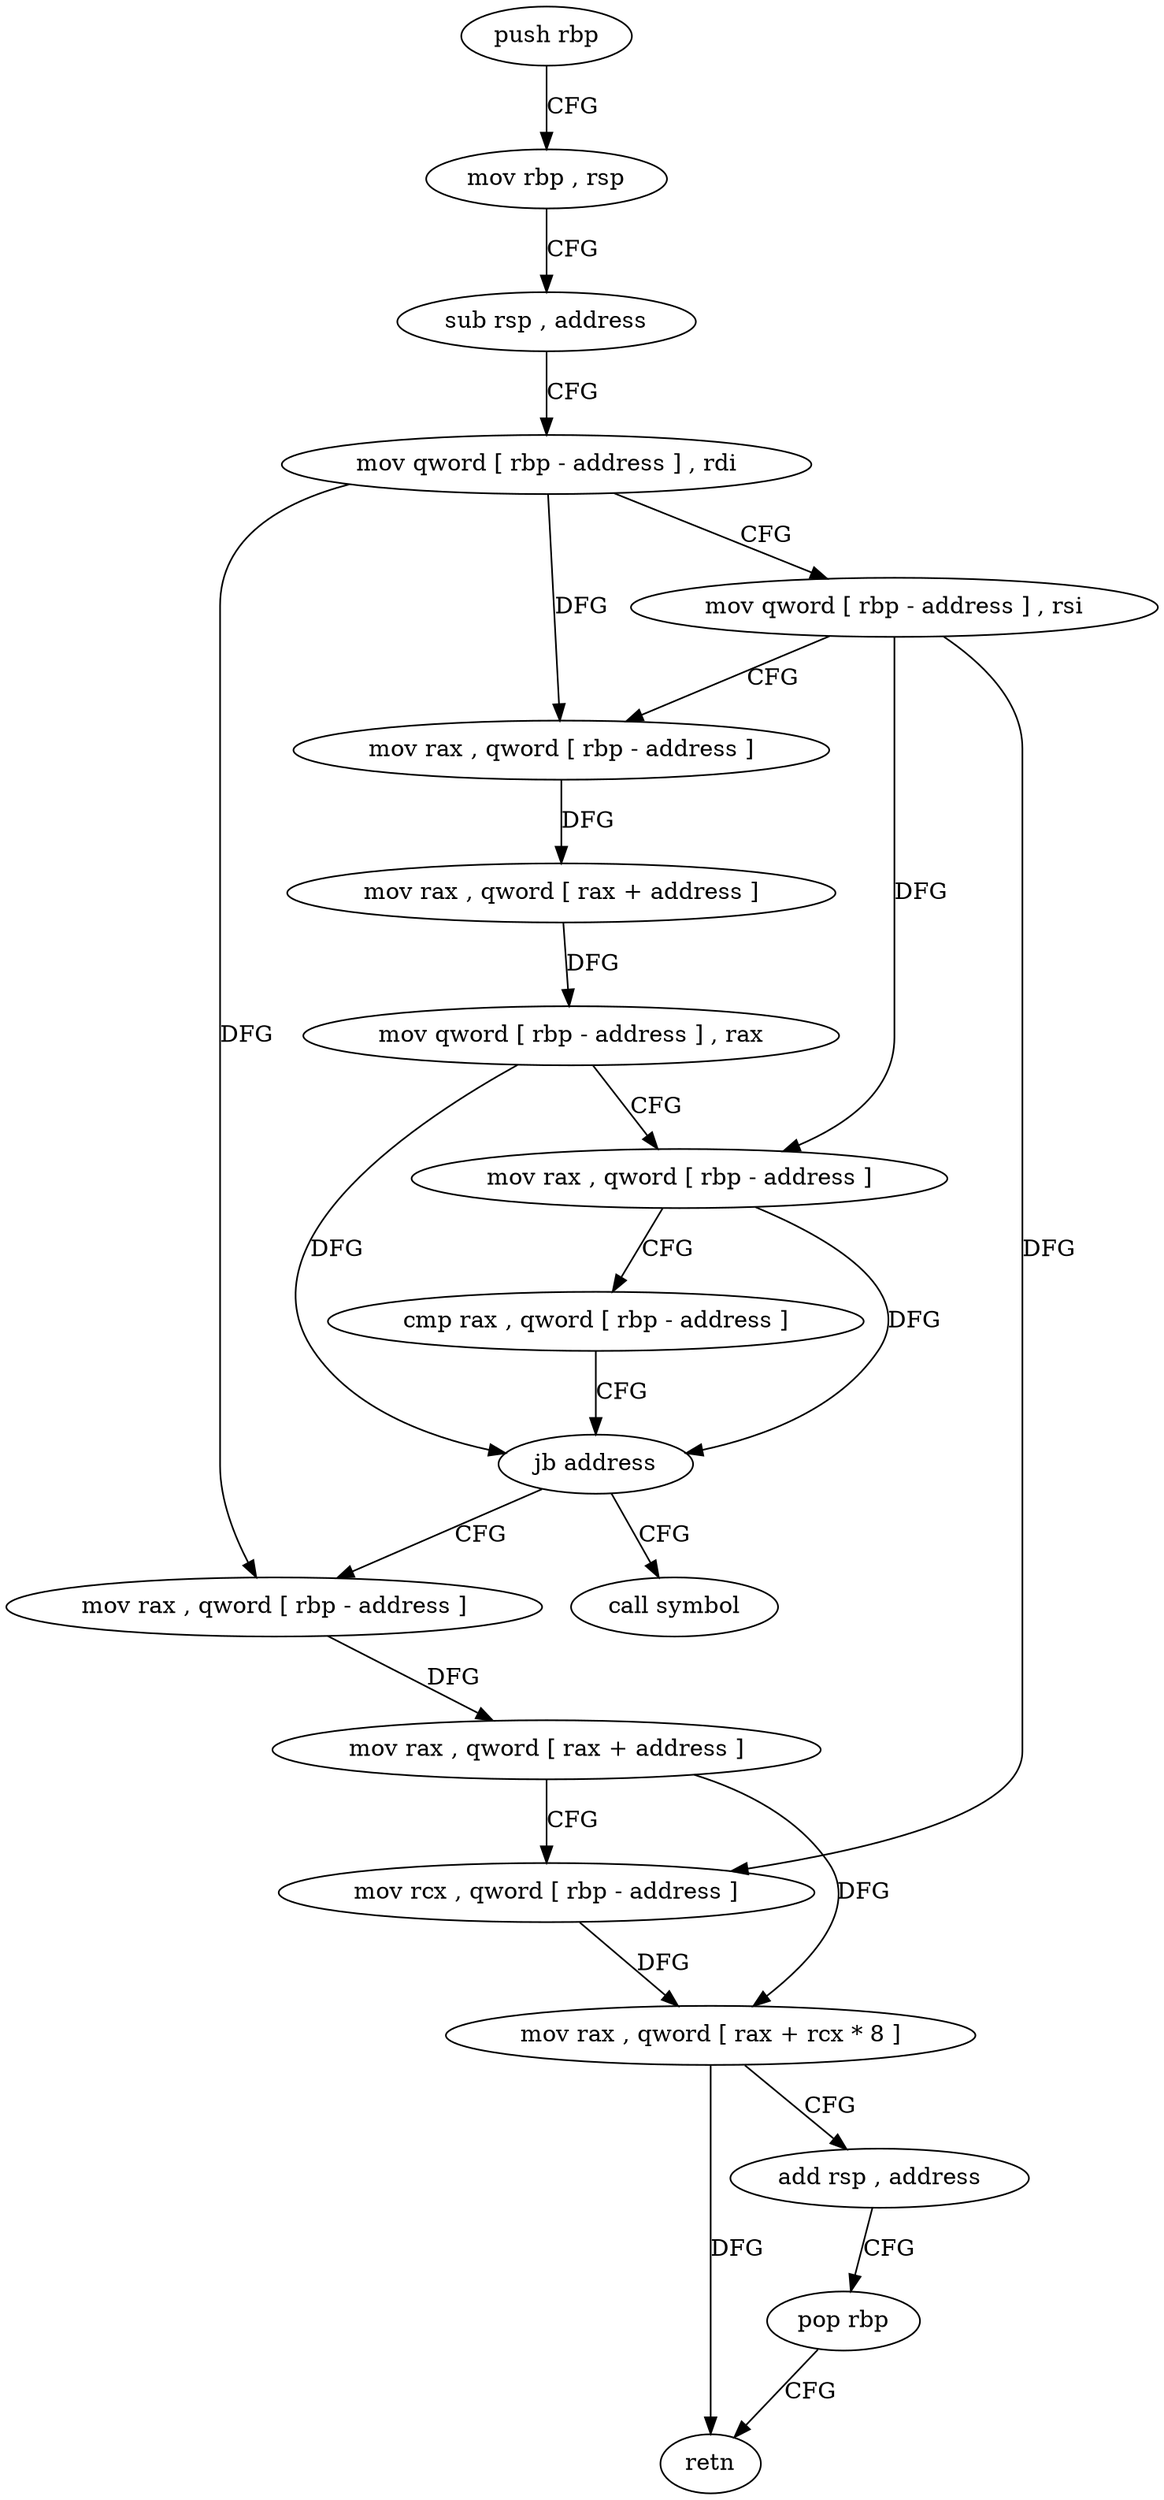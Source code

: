 digraph "func" {
"195520" [label = "push rbp" ]
"195521" [label = "mov rbp , rsp" ]
"195524" [label = "sub rsp , address" ]
"195528" [label = "mov qword [ rbp - address ] , rdi" ]
"195532" [label = "mov qword [ rbp - address ] , rsi" ]
"195536" [label = "mov rax , qword [ rbp - address ]" ]
"195540" [label = "mov rax , qword [ rax + address ]" ]
"195544" [label = "mov qword [ rbp - address ] , rax" ]
"195548" [label = "mov rax , qword [ rbp - address ]" ]
"195552" [label = "cmp rax , qword [ rbp - address ]" ]
"195556" [label = "jb address" ]
"195567" [label = "mov rax , qword [ rbp - address ]" ]
"195562" [label = "call symbol" ]
"195571" [label = "mov rax , qword [ rax + address ]" ]
"195575" [label = "mov rcx , qword [ rbp - address ]" ]
"195579" [label = "mov rax , qword [ rax + rcx * 8 ]" ]
"195583" [label = "add rsp , address" ]
"195587" [label = "pop rbp" ]
"195588" [label = "retn" ]
"195520" -> "195521" [ label = "CFG" ]
"195521" -> "195524" [ label = "CFG" ]
"195524" -> "195528" [ label = "CFG" ]
"195528" -> "195532" [ label = "CFG" ]
"195528" -> "195536" [ label = "DFG" ]
"195528" -> "195567" [ label = "DFG" ]
"195532" -> "195536" [ label = "CFG" ]
"195532" -> "195548" [ label = "DFG" ]
"195532" -> "195575" [ label = "DFG" ]
"195536" -> "195540" [ label = "DFG" ]
"195540" -> "195544" [ label = "DFG" ]
"195544" -> "195548" [ label = "CFG" ]
"195544" -> "195556" [ label = "DFG" ]
"195548" -> "195552" [ label = "CFG" ]
"195548" -> "195556" [ label = "DFG" ]
"195552" -> "195556" [ label = "CFG" ]
"195556" -> "195567" [ label = "CFG" ]
"195556" -> "195562" [ label = "CFG" ]
"195567" -> "195571" [ label = "DFG" ]
"195571" -> "195575" [ label = "CFG" ]
"195571" -> "195579" [ label = "DFG" ]
"195575" -> "195579" [ label = "DFG" ]
"195579" -> "195583" [ label = "CFG" ]
"195579" -> "195588" [ label = "DFG" ]
"195583" -> "195587" [ label = "CFG" ]
"195587" -> "195588" [ label = "CFG" ]
}
